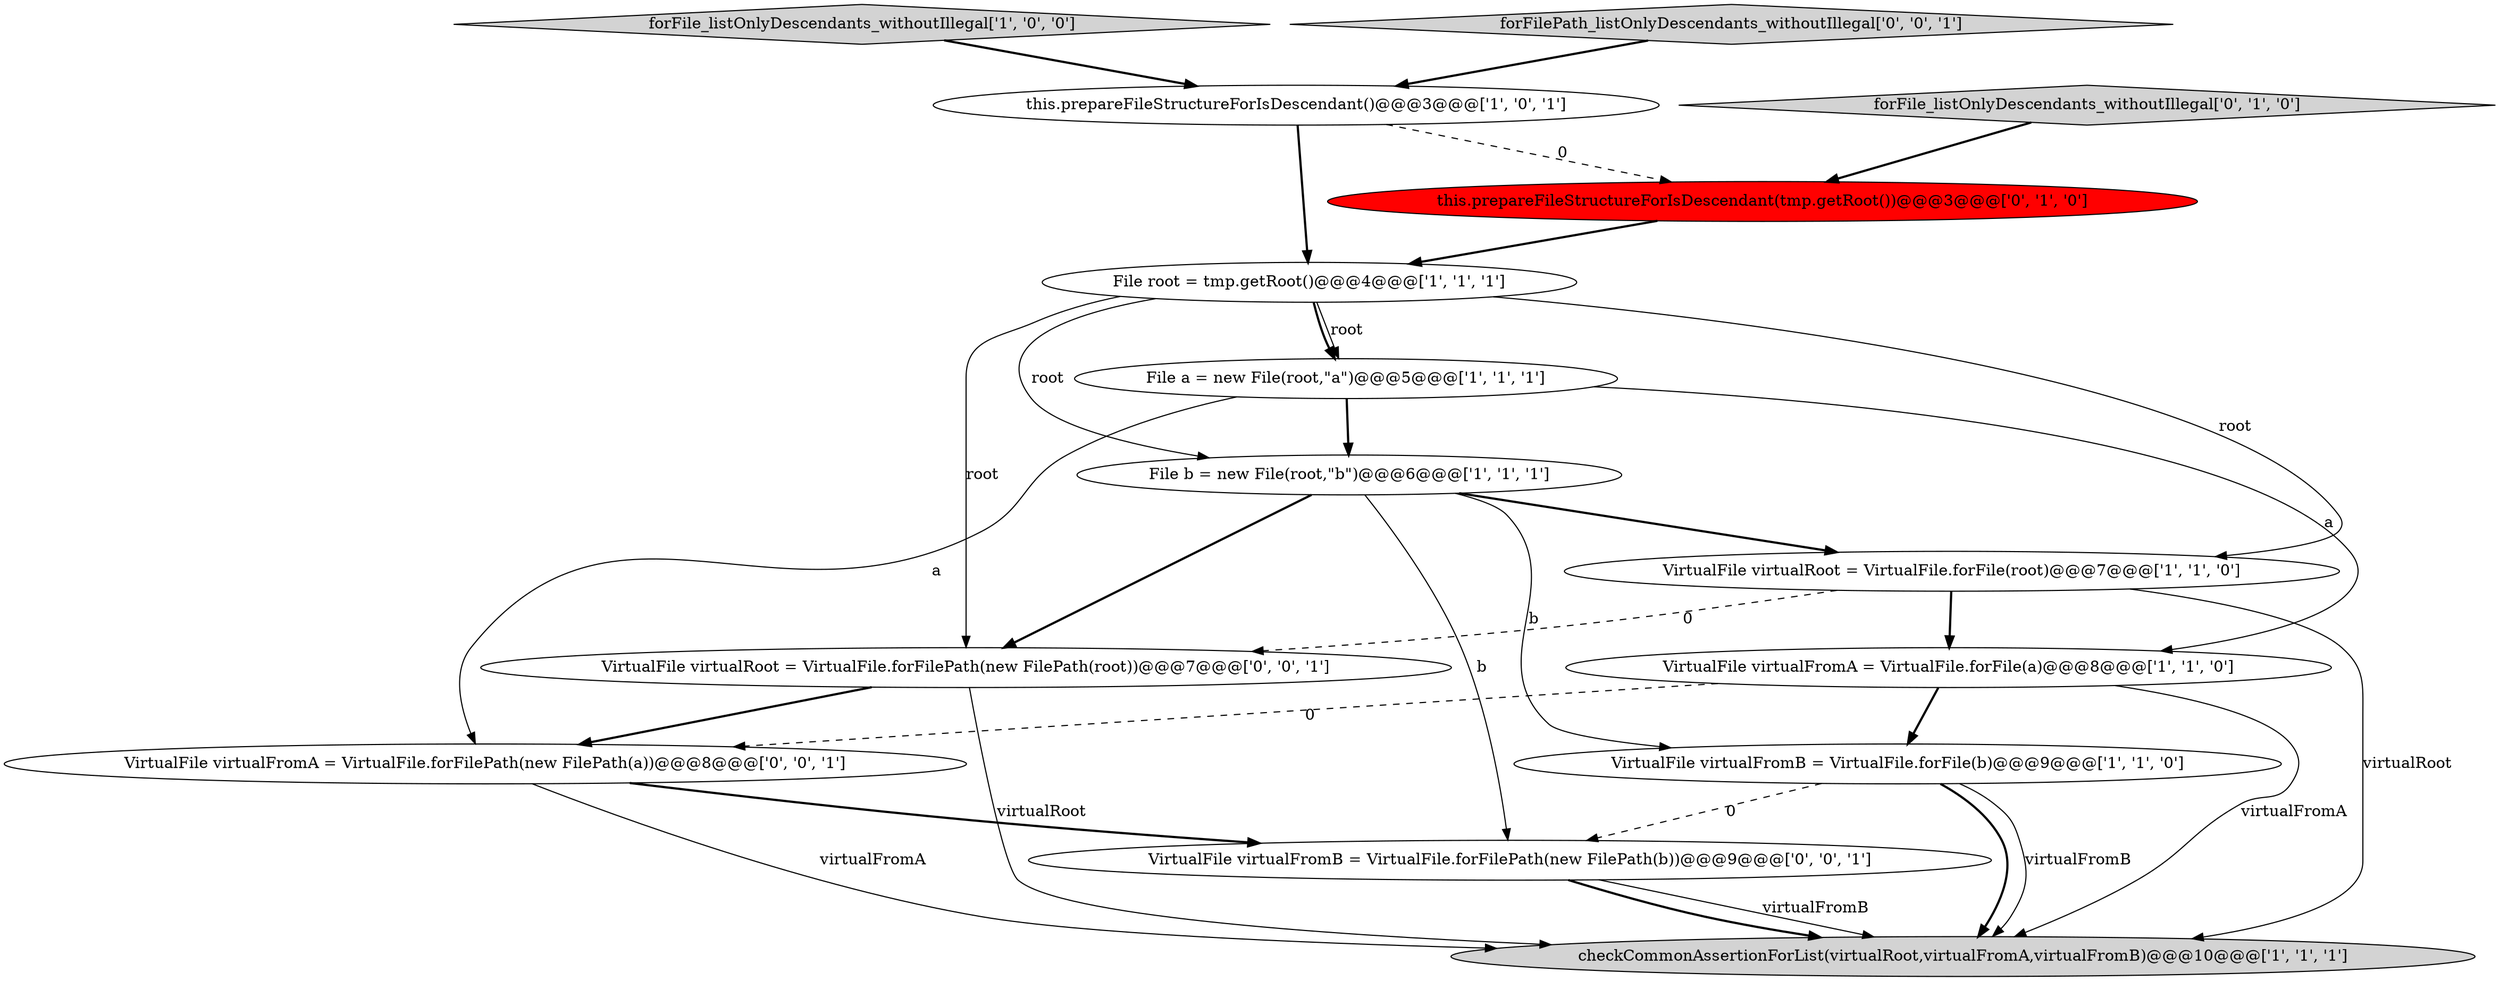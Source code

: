 digraph {
11 [style = filled, label = "VirtualFile virtualFromA = VirtualFile.forFilePath(new FilePath(a))@@@8@@@['0', '0', '1']", fillcolor = white, shape = ellipse image = "AAA0AAABBB3BBB"];
14 [style = filled, label = "VirtualFile virtualFromB = VirtualFile.forFilePath(new FilePath(b))@@@9@@@['0', '0', '1']", fillcolor = white, shape = ellipse image = "AAA0AAABBB3BBB"];
7 [style = filled, label = "VirtualFile virtualRoot = VirtualFile.forFile(root)@@@7@@@['1', '1', '0']", fillcolor = white, shape = ellipse image = "AAA0AAABBB1BBB"];
1 [style = filled, label = "File b = new File(root,\"b\")@@@6@@@['1', '1', '1']", fillcolor = white, shape = ellipse image = "AAA0AAABBB1BBB"];
8 [style = filled, label = "File a = new File(root,\"a\")@@@5@@@['1', '1', '1']", fillcolor = white, shape = ellipse image = "AAA0AAABBB1BBB"];
10 [style = filled, label = "forFile_listOnlyDescendants_withoutIllegal['0', '1', '0']", fillcolor = lightgray, shape = diamond image = "AAA0AAABBB2BBB"];
6 [style = filled, label = "forFile_listOnlyDescendants_withoutIllegal['1', '0', '0']", fillcolor = lightgray, shape = diamond image = "AAA0AAABBB1BBB"];
13 [style = filled, label = "VirtualFile virtualRoot = VirtualFile.forFilePath(new FilePath(root))@@@7@@@['0', '0', '1']", fillcolor = white, shape = ellipse image = "AAA0AAABBB3BBB"];
5 [style = filled, label = "VirtualFile virtualFromA = VirtualFile.forFile(a)@@@8@@@['1', '1', '0']", fillcolor = white, shape = ellipse image = "AAA0AAABBB1BBB"];
12 [style = filled, label = "forFilePath_listOnlyDescendants_withoutIllegal['0', '0', '1']", fillcolor = lightgray, shape = diamond image = "AAA0AAABBB3BBB"];
4 [style = filled, label = "File root = tmp.getRoot()@@@4@@@['1', '1', '1']", fillcolor = white, shape = ellipse image = "AAA0AAABBB1BBB"];
3 [style = filled, label = "this.prepareFileStructureForIsDescendant()@@@3@@@['1', '0', '1']", fillcolor = white, shape = ellipse image = "AAA0AAABBB1BBB"];
0 [style = filled, label = "VirtualFile virtualFromB = VirtualFile.forFile(b)@@@9@@@['1', '1', '0']", fillcolor = white, shape = ellipse image = "AAA0AAABBB1BBB"];
9 [style = filled, label = "this.prepareFileStructureForIsDescendant(tmp.getRoot())@@@3@@@['0', '1', '0']", fillcolor = red, shape = ellipse image = "AAA1AAABBB2BBB"];
2 [style = filled, label = "checkCommonAssertionForList(virtualRoot,virtualFromA,virtualFromB)@@@10@@@['1', '1', '1']", fillcolor = lightgray, shape = ellipse image = "AAA0AAABBB1BBB"];
6->3 [style = bold, label=""];
5->2 [style = solid, label="virtualFromA"];
11->14 [style = bold, label=""];
11->2 [style = solid, label="virtualFromA"];
9->4 [style = bold, label=""];
0->2 [style = bold, label=""];
8->5 [style = solid, label="a"];
4->7 [style = solid, label="root"];
0->2 [style = solid, label="virtualFromB"];
4->8 [style = solid, label="root"];
3->4 [style = bold, label=""];
1->7 [style = bold, label=""];
1->13 [style = bold, label=""];
13->11 [style = bold, label=""];
0->14 [style = dashed, label="0"];
8->1 [style = bold, label=""];
8->11 [style = solid, label="a"];
1->14 [style = solid, label="b"];
7->5 [style = bold, label=""];
4->1 [style = solid, label="root"];
14->2 [style = solid, label="virtualFromB"];
5->0 [style = bold, label=""];
3->9 [style = dashed, label="0"];
1->0 [style = solid, label="b"];
5->11 [style = dashed, label="0"];
13->2 [style = solid, label="virtualRoot"];
7->2 [style = solid, label="virtualRoot"];
7->13 [style = dashed, label="0"];
4->8 [style = bold, label=""];
10->9 [style = bold, label=""];
14->2 [style = bold, label=""];
12->3 [style = bold, label=""];
4->13 [style = solid, label="root"];
}
